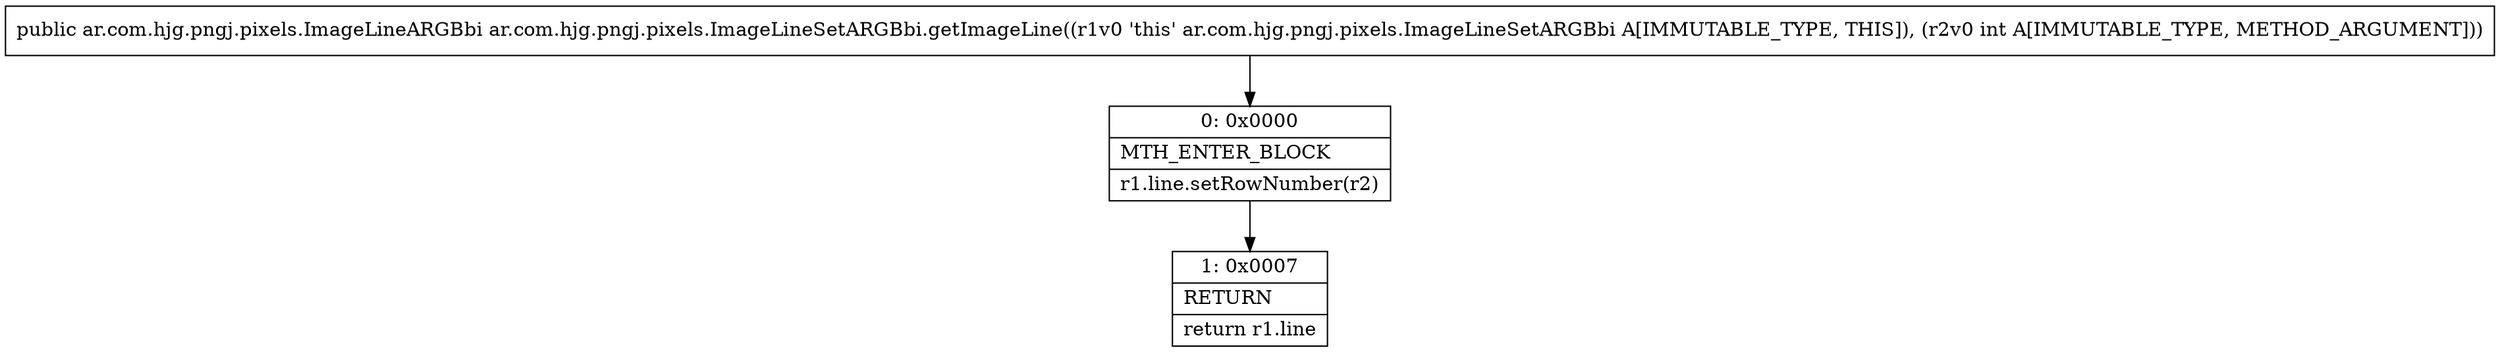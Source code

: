 digraph "CFG forar.com.hjg.pngj.pixels.ImageLineSetARGBbi.getImageLine(I)Lar\/com\/hjg\/pngj\/pixels\/ImageLineARGBbi;" {
Node_0 [shape=record,label="{0\:\ 0x0000|MTH_ENTER_BLOCK\l|r1.line.setRowNumber(r2)\l}"];
Node_1 [shape=record,label="{1\:\ 0x0007|RETURN\l|return r1.line\l}"];
MethodNode[shape=record,label="{public ar.com.hjg.pngj.pixels.ImageLineARGBbi ar.com.hjg.pngj.pixels.ImageLineSetARGBbi.getImageLine((r1v0 'this' ar.com.hjg.pngj.pixels.ImageLineSetARGBbi A[IMMUTABLE_TYPE, THIS]), (r2v0 int A[IMMUTABLE_TYPE, METHOD_ARGUMENT])) }"];
MethodNode -> Node_0;
Node_0 -> Node_1;
}

